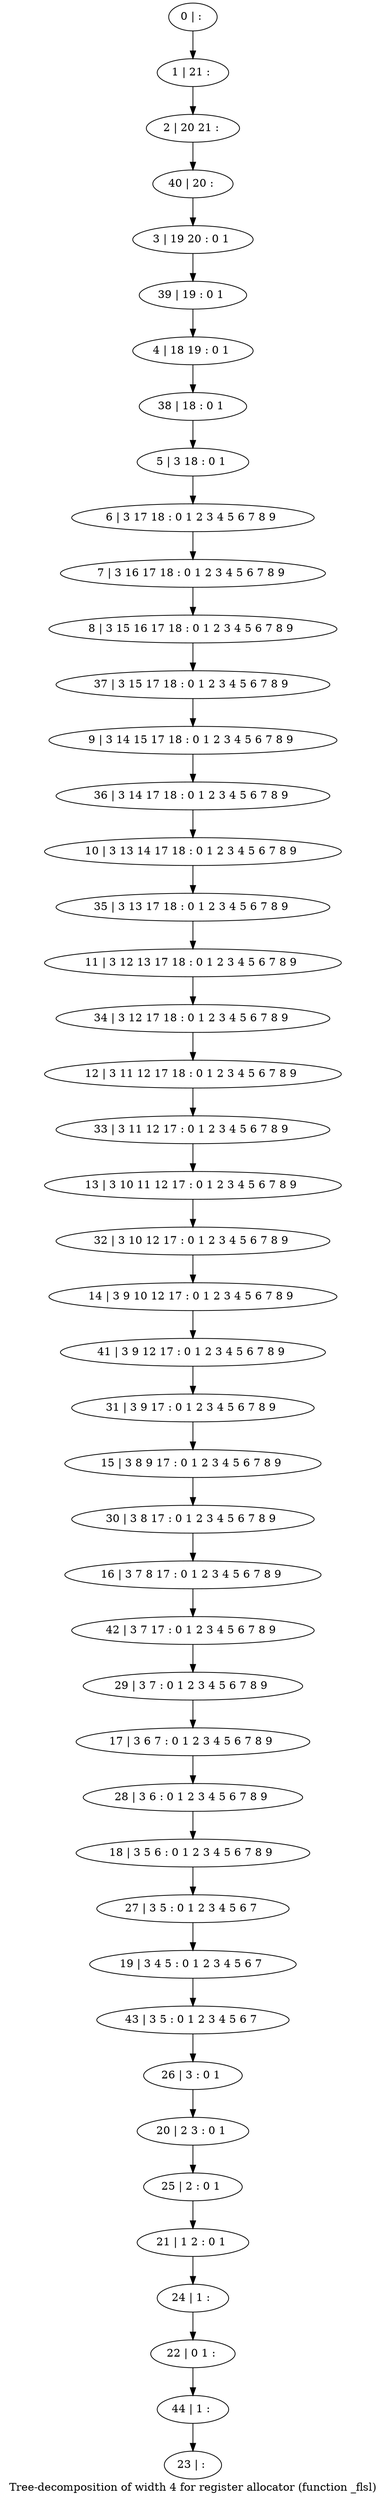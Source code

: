 digraph G {
graph [label="Tree-decomposition of width 4 for register allocator (function _flsl)"]
0[label="0 | : "];
1[label="1 | 21 : "];
2[label="2 | 20 21 : "];
3[label="3 | 19 20 : 0 1 "];
4[label="4 | 18 19 : 0 1 "];
5[label="5 | 3 18 : 0 1 "];
6[label="6 | 3 17 18 : 0 1 2 3 4 5 6 7 8 9 "];
7[label="7 | 3 16 17 18 : 0 1 2 3 4 5 6 7 8 9 "];
8[label="8 | 3 15 16 17 18 : 0 1 2 3 4 5 6 7 8 9 "];
9[label="9 | 3 14 15 17 18 : 0 1 2 3 4 5 6 7 8 9 "];
10[label="10 | 3 13 14 17 18 : 0 1 2 3 4 5 6 7 8 9 "];
11[label="11 | 3 12 13 17 18 : 0 1 2 3 4 5 6 7 8 9 "];
12[label="12 | 3 11 12 17 18 : 0 1 2 3 4 5 6 7 8 9 "];
13[label="13 | 3 10 11 12 17 : 0 1 2 3 4 5 6 7 8 9 "];
14[label="14 | 3 9 10 12 17 : 0 1 2 3 4 5 6 7 8 9 "];
15[label="15 | 3 8 9 17 : 0 1 2 3 4 5 6 7 8 9 "];
16[label="16 | 3 7 8 17 : 0 1 2 3 4 5 6 7 8 9 "];
17[label="17 | 3 6 7 : 0 1 2 3 4 5 6 7 8 9 "];
18[label="18 | 3 5 6 : 0 1 2 3 4 5 6 7 8 9 "];
19[label="19 | 3 4 5 : 0 1 2 3 4 5 6 7 "];
20[label="20 | 2 3 : 0 1 "];
21[label="21 | 1 2 : 0 1 "];
22[label="22 | 0 1 : "];
23[label="23 | : "];
24[label="24 | 1 : "];
25[label="25 | 2 : 0 1 "];
26[label="26 | 3 : 0 1 "];
27[label="27 | 3 5 : 0 1 2 3 4 5 6 7 "];
28[label="28 | 3 6 : 0 1 2 3 4 5 6 7 8 9 "];
29[label="29 | 3 7 : 0 1 2 3 4 5 6 7 8 9 "];
30[label="30 | 3 8 17 : 0 1 2 3 4 5 6 7 8 9 "];
31[label="31 | 3 9 17 : 0 1 2 3 4 5 6 7 8 9 "];
32[label="32 | 3 10 12 17 : 0 1 2 3 4 5 6 7 8 9 "];
33[label="33 | 3 11 12 17 : 0 1 2 3 4 5 6 7 8 9 "];
34[label="34 | 3 12 17 18 : 0 1 2 3 4 5 6 7 8 9 "];
35[label="35 | 3 13 17 18 : 0 1 2 3 4 5 6 7 8 9 "];
36[label="36 | 3 14 17 18 : 0 1 2 3 4 5 6 7 8 9 "];
37[label="37 | 3 15 17 18 : 0 1 2 3 4 5 6 7 8 9 "];
38[label="38 | 18 : 0 1 "];
39[label="39 | 19 : 0 1 "];
40[label="40 | 20 : "];
41[label="41 | 3 9 12 17 : 0 1 2 3 4 5 6 7 8 9 "];
42[label="42 | 3 7 17 : 0 1 2 3 4 5 6 7 8 9 "];
43[label="43 | 3 5 : 0 1 2 3 4 5 6 7 "];
44[label="44 | 1 : "];
0->1 ;
1->2 ;
5->6 ;
6->7 ;
7->8 ;
24->22 ;
21->24 ;
25->21 ;
20->25 ;
26->20 ;
27->19 ;
18->27 ;
28->18 ;
17->28 ;
29->17 ;
30->16 ;
15->30 ;
31->15 ;
32->14 ;
13->32 ;
33->13 ;
12->33 ;
34->12 ;
11->34 ;
35->11 ;
10->35 ;
36->10 ;
9->36 ;
37->9 ;
8->37 ;
38->5 ;
4->38 ;
39->4 ;
3->39 ;
40->3 ;
2->40 ;
41->31 ;
14->41 ;
42->29 ;
16->42 ;
43->26 ;
19->43 ;
44->23 ;
22->44 ;
}
